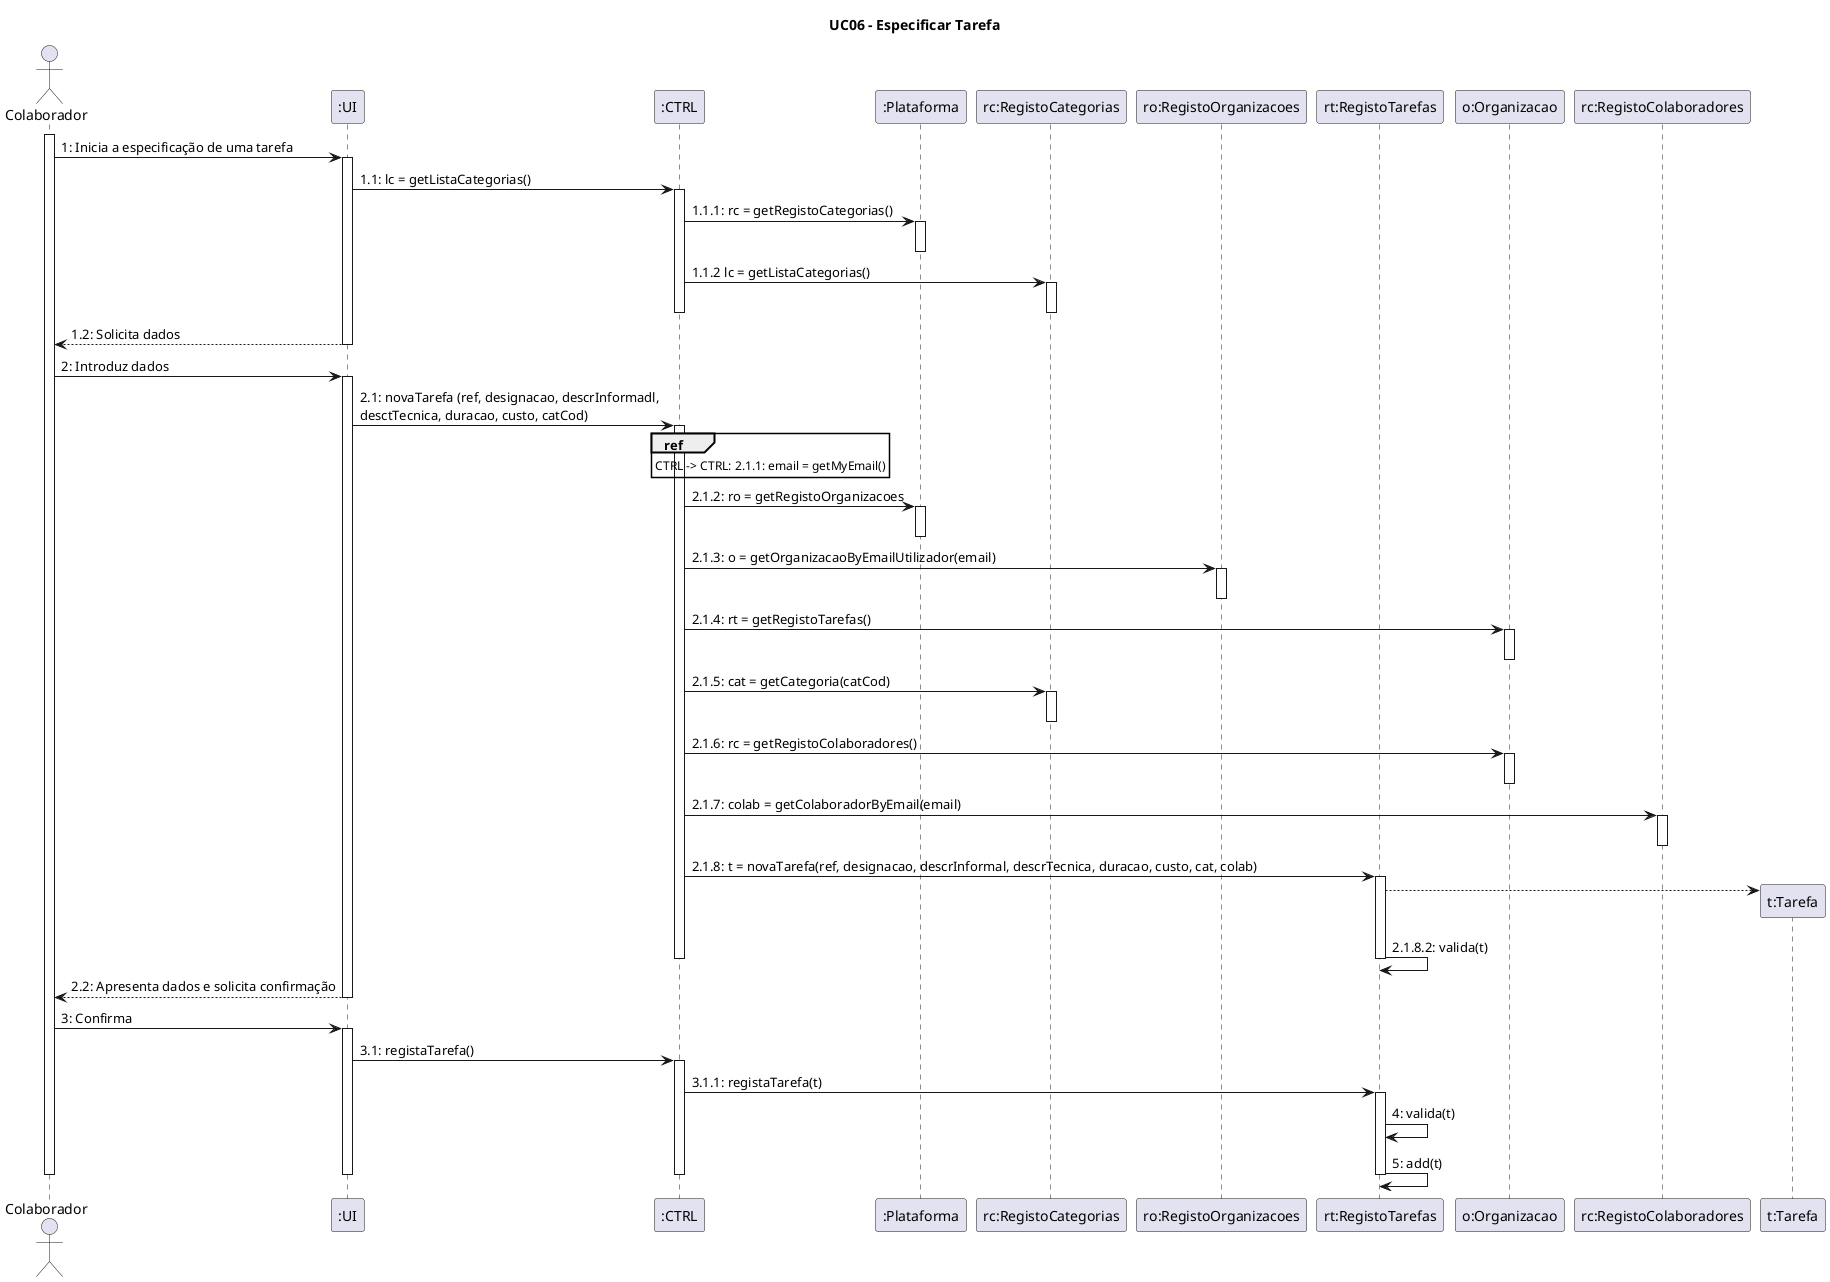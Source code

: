 @startuml

title UC06 - Especificar Tarefa


actor Colaborador 
participant ":UI" as UI
participant ":CTRL" as CTRL
participant ":Plataforma" as Plataforma
participant "rc:RegistoCategorias" as RegistoCategorias
participant "ro:RegistoOrganizacoes" as RegistoOrganizacoes
participant "rt:RegistoTarefas" as RegistoTarefas
participant "o:Organizacao" as Organizacao
participant "rc:RegistoColaboradores" as RegistoColaboradores

activate Colaborador
Colaborador -> UI: 1: Inicia a especificação de uma tarefa
activate UI
UI -> CTRL: 1.1: lc = getListaCategorias()
activate CTRL
CTRL -> Plataforma: 1.1.1: rc = getRegistoCategorias()
activate Plataforma
deactivate Plataforma
CTRL -> RegistoCategorias: 1.1.2 lc = getListaCategorias()
activate RegistoCategorias
deactivate RegistoCategorias
deactivate CTRL
UI --> Colaborador: 1.2: Solicita dados
deactivate UI

Colaborador -> UI: 2: Introduz dados
activate UI
UI -> CTRL: 2.1: novaTarefa (ref, designacao, descrInformadl, \ndesctTecnica, duracao, custo, catCod)
activate CTRL
ref over CTRL
CTRL -> CTRL: 2.1.1: email = getMyEmail()
end ref
CTRL -> Plataforma: 2.1.2: ro = getRegistoOrganizacoes
activate Plataforma
deactivate Plataforma
CTRL -> RegistoOrganizacoes: 2.1.3: o = getOrganizacaoByEmailUtilizador(email)
activate RegistoOrganizacoes
deactivate RegistoOrganizacoes
CTRL -> Organizacao: 2.1.4: rt = getRegistoTarefas()
activate Organizacao
deactivate Organizacao
CTRL -> RegistoCategorias: 2.1.5: cat = getCategoria(catCod)
activate RegistoCategorias
deactivate RegistoCategorias
CTRL -> Organizacao: 2.1.6: rc = getRegistoColaboradores()
activate Organizacao
deactivate Organizacao
CTRL -> RegistoColaboradores: 2.1.7: colab = getColaboradorByEmail(email)
activate RegistoColaboradores
deactivate RegistoColaboradores
CTRL -> RegistoTarefas: 2.1.8: t = novaTarefa(ref, designacao, descrInformal, descrTecnica, duracao, custo, cat, colab)
activate RegistoTarefas
RegistoTarefas --> "t:Tarefa" **
RegistoTarefas -> RegistoTarefas: 2.1.8.2: valida(t)
deactivate RegistoTarefas
deactivate CTRL
UI --> Colaborador: 2.2: Apresenta dados e solicita confirmação
deactivate UI
Colaborador -> UI: 3: Confirma
activate UI
UI -> CTRL: 3.1: registaTarefa()
activate CTRL
CTRL -> RegistoTarefas: 3.1.1: registaTarefa(t)
activate RegistoTarefas
RegistoTarefas -> RegistoTarefas: 4: valida(t)
RegistoTarefas -> RegistoTarefas: 5: add(t)
deactivate RegistoTarefas
deactivate CTRL
deactivate UI
deactivate Colaborador











@enduml